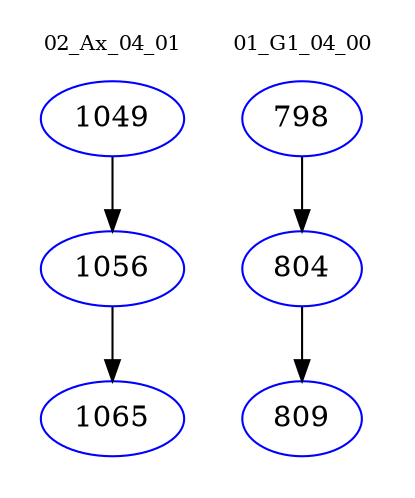 digraph{
subgraph cluster_0 {
color = white
label = "02_Ax_04_01";
fontsize=10;
T0_1049 [label="1049", color="blue"]
T0_1049 -> T0_1056 [color="black"]
T0_1056 [label="1056", color="blue"]
T0_1056 -> T0_1065 [color="black"]
T0_1065 [label="1065", color="blue"]
}
subgraph cluster_1 {
color = white
label = "01_G1_04_00";
fontsize=10;
T1_798 [label="798", color="blue"]
T1_798 -> T1_804 [color="black"]
T1_804 [label="804", color="blue"]
T1_804 -> T1_809 [color="black"]
T1_809 [label="809", color="blue"]
}
}
